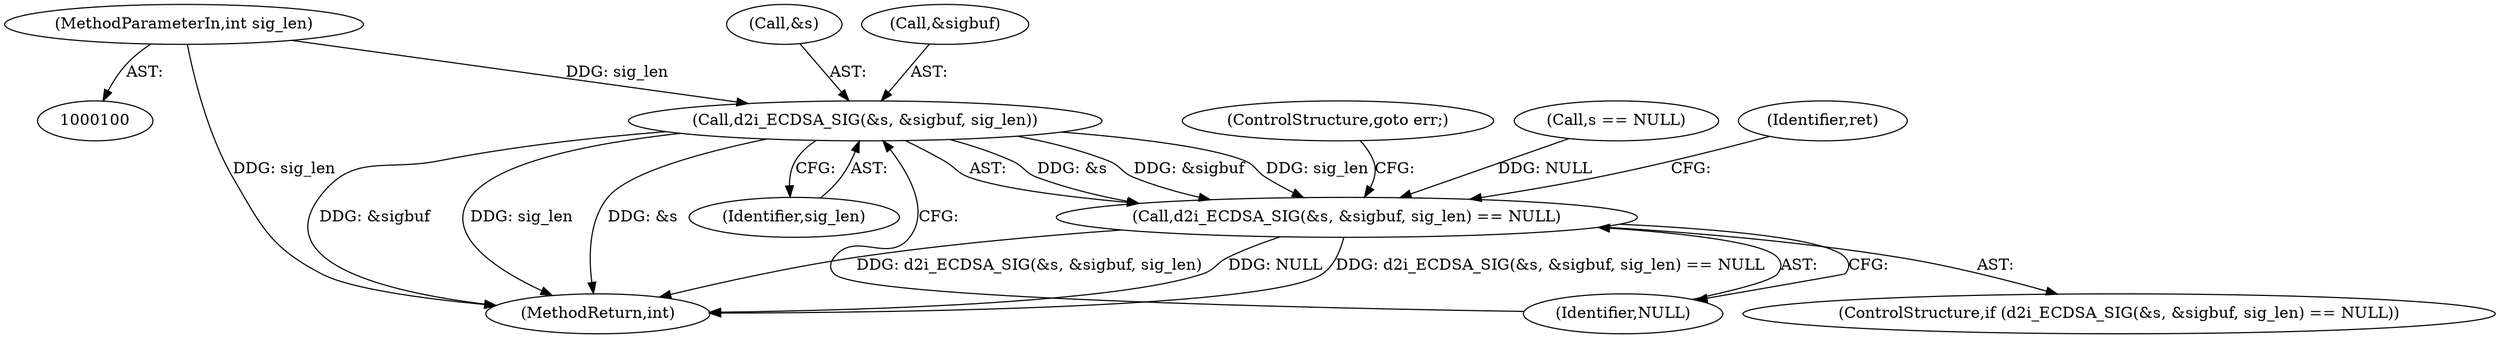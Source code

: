 digraph "1_openssl_684400ce192dac51df3d3e92b61830a6ef90be3e_1@del" {
"1000125" [label="(Call,d2i_ECDSA_SIG(&s, &sigbuf, sig_len))"];
"1000105" [label="(MethodParameterIn,int sig_len)"];
"1000124" [label="(Call,d2i_ECDSA_SIG(&s, &sigbuf, sig_len) == NULL)"];
"1000145" [label="(MethodReturn,int)"];
"1000132" [label="(ControlStructure,goto err;)"];
"1000123" [label="(ControlStructure,if (d2i_ECDSA_SIG(&s, &sigbuf, sig_len) == NULL))"];
"1000131" [label="(Identifier,NULL)"];
"1000126" [label="(Call,&s)"];
"1000124" [label="(Call,d2i_ECDSA_SIG(&s, &sigbuf, sig_len) == NULL)"];
"1000118" [label="(Call,s == NULL)"];
"1000128" [label="(Call,&sigbuf)"];
"1000125" [label="(Call,d2i_ECDSA_SIG(&s, &sigbuf, sig_len))"];
"1000105" [label="(MethodParameterIn,int sig_len)"];
"1000130" [label="(Identifier,sig_len)"];
"1000134" [label="(Identifier,ret)"];
"1000125" -> "1000124"  [label="AST: "];
"1000125" -> "1000130"  [label="CFG: "];
"1000126" -> "1000125"  [label="AST: "];
"1000128" -> "1000125"  [label="AST: "];
"1000130" -> "1000125"  [label="AST: "];
"1000131" -> "1000125"  [label="CFG: "];
"1000125" -> "1000145"  [label="DDG: &sigbuf"];
"1000125" -> "1000145"  [label="DDG: sig_len"];
"1000125" -> "1000145"  [label="DDG: &s"];
"1000125" -> "1000124"  [label="DDG: &s"];
"1000125" -> "1000124"  [label="DDG: &sigbuf"];
"1000125" -> "1000124"  [label="DDG: sig_len"];
"1000105" -> "1000125"  [label="DDG: sig_len"];
"1000105" -> "1000100"  [label="AST: "];
"1000105" -> "1000145"  [label="DDG: sig_len"];
"1000124" -> "1000123"  [label="AST: "];
"1000124" -> "1000131"  [label="CFG: "];
"1000131" -> "1000124"  [label="AST: "];
"1000132" -> "1000124"  [label="CFG: "];
"1000134" -> "1000124"  [label="CFG: "];
"1000124" -> "1000145"  [label="DDG: d2i_ECDSA_SIG(&s, &sigbuf, sig_len)"];
"1000124" -> "1000145"  [label="DDG: NULL"];
"1000124" -> "1000145"  [label="DDG: d2i_ECDSA_SIG(&s, &sigbuf, sig_len) == NULL"];
"1000118" -> "1000124"  [label="DDG: NULL"];
}
